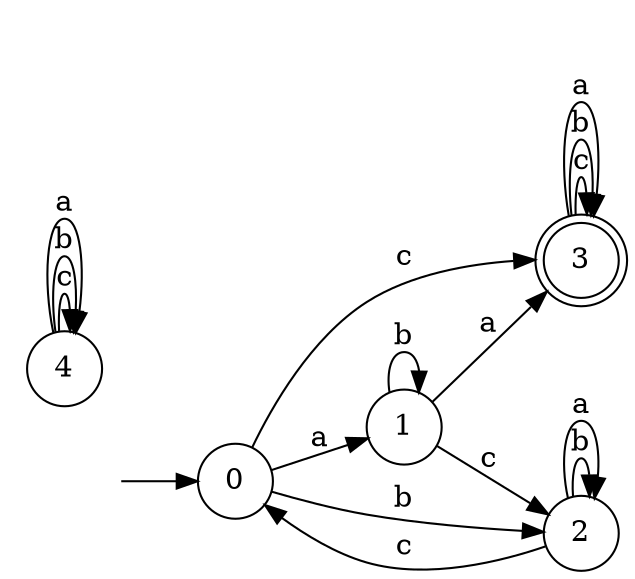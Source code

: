 digraph {
  rankdir=LR;
  0 [label="0", shape = circle];
  0 -> 3 [label="c"];
  0 -> 2 [label="b"];
  0 -> 1 [label="a"];
  1 [label="1", shape = circle];
  1 -> 2 [label="c"];
  1 -> 1 [label="b"];
  1 -> 3 [label="a"];
  2 [label="2", shape = circle];
  2 -> 0 [label="c"];
  2 -> 2 [label="b"];
  2 -> 2 [label="a"];
  3 [label="3", shape = doublecircle];
  3 -> 3 [label="c"];
  3 -> 3 [label="b"];
  3 -> 3 [label="a"];
  4 [label="4", shape = circle];
  4 -> 4 [label="c"];
  4 -> 4 [label="b"];
  4 -> 4 [label="a"];
  5 [label="", shape = plaintext];
  5 -> 0 [label=""];
}
